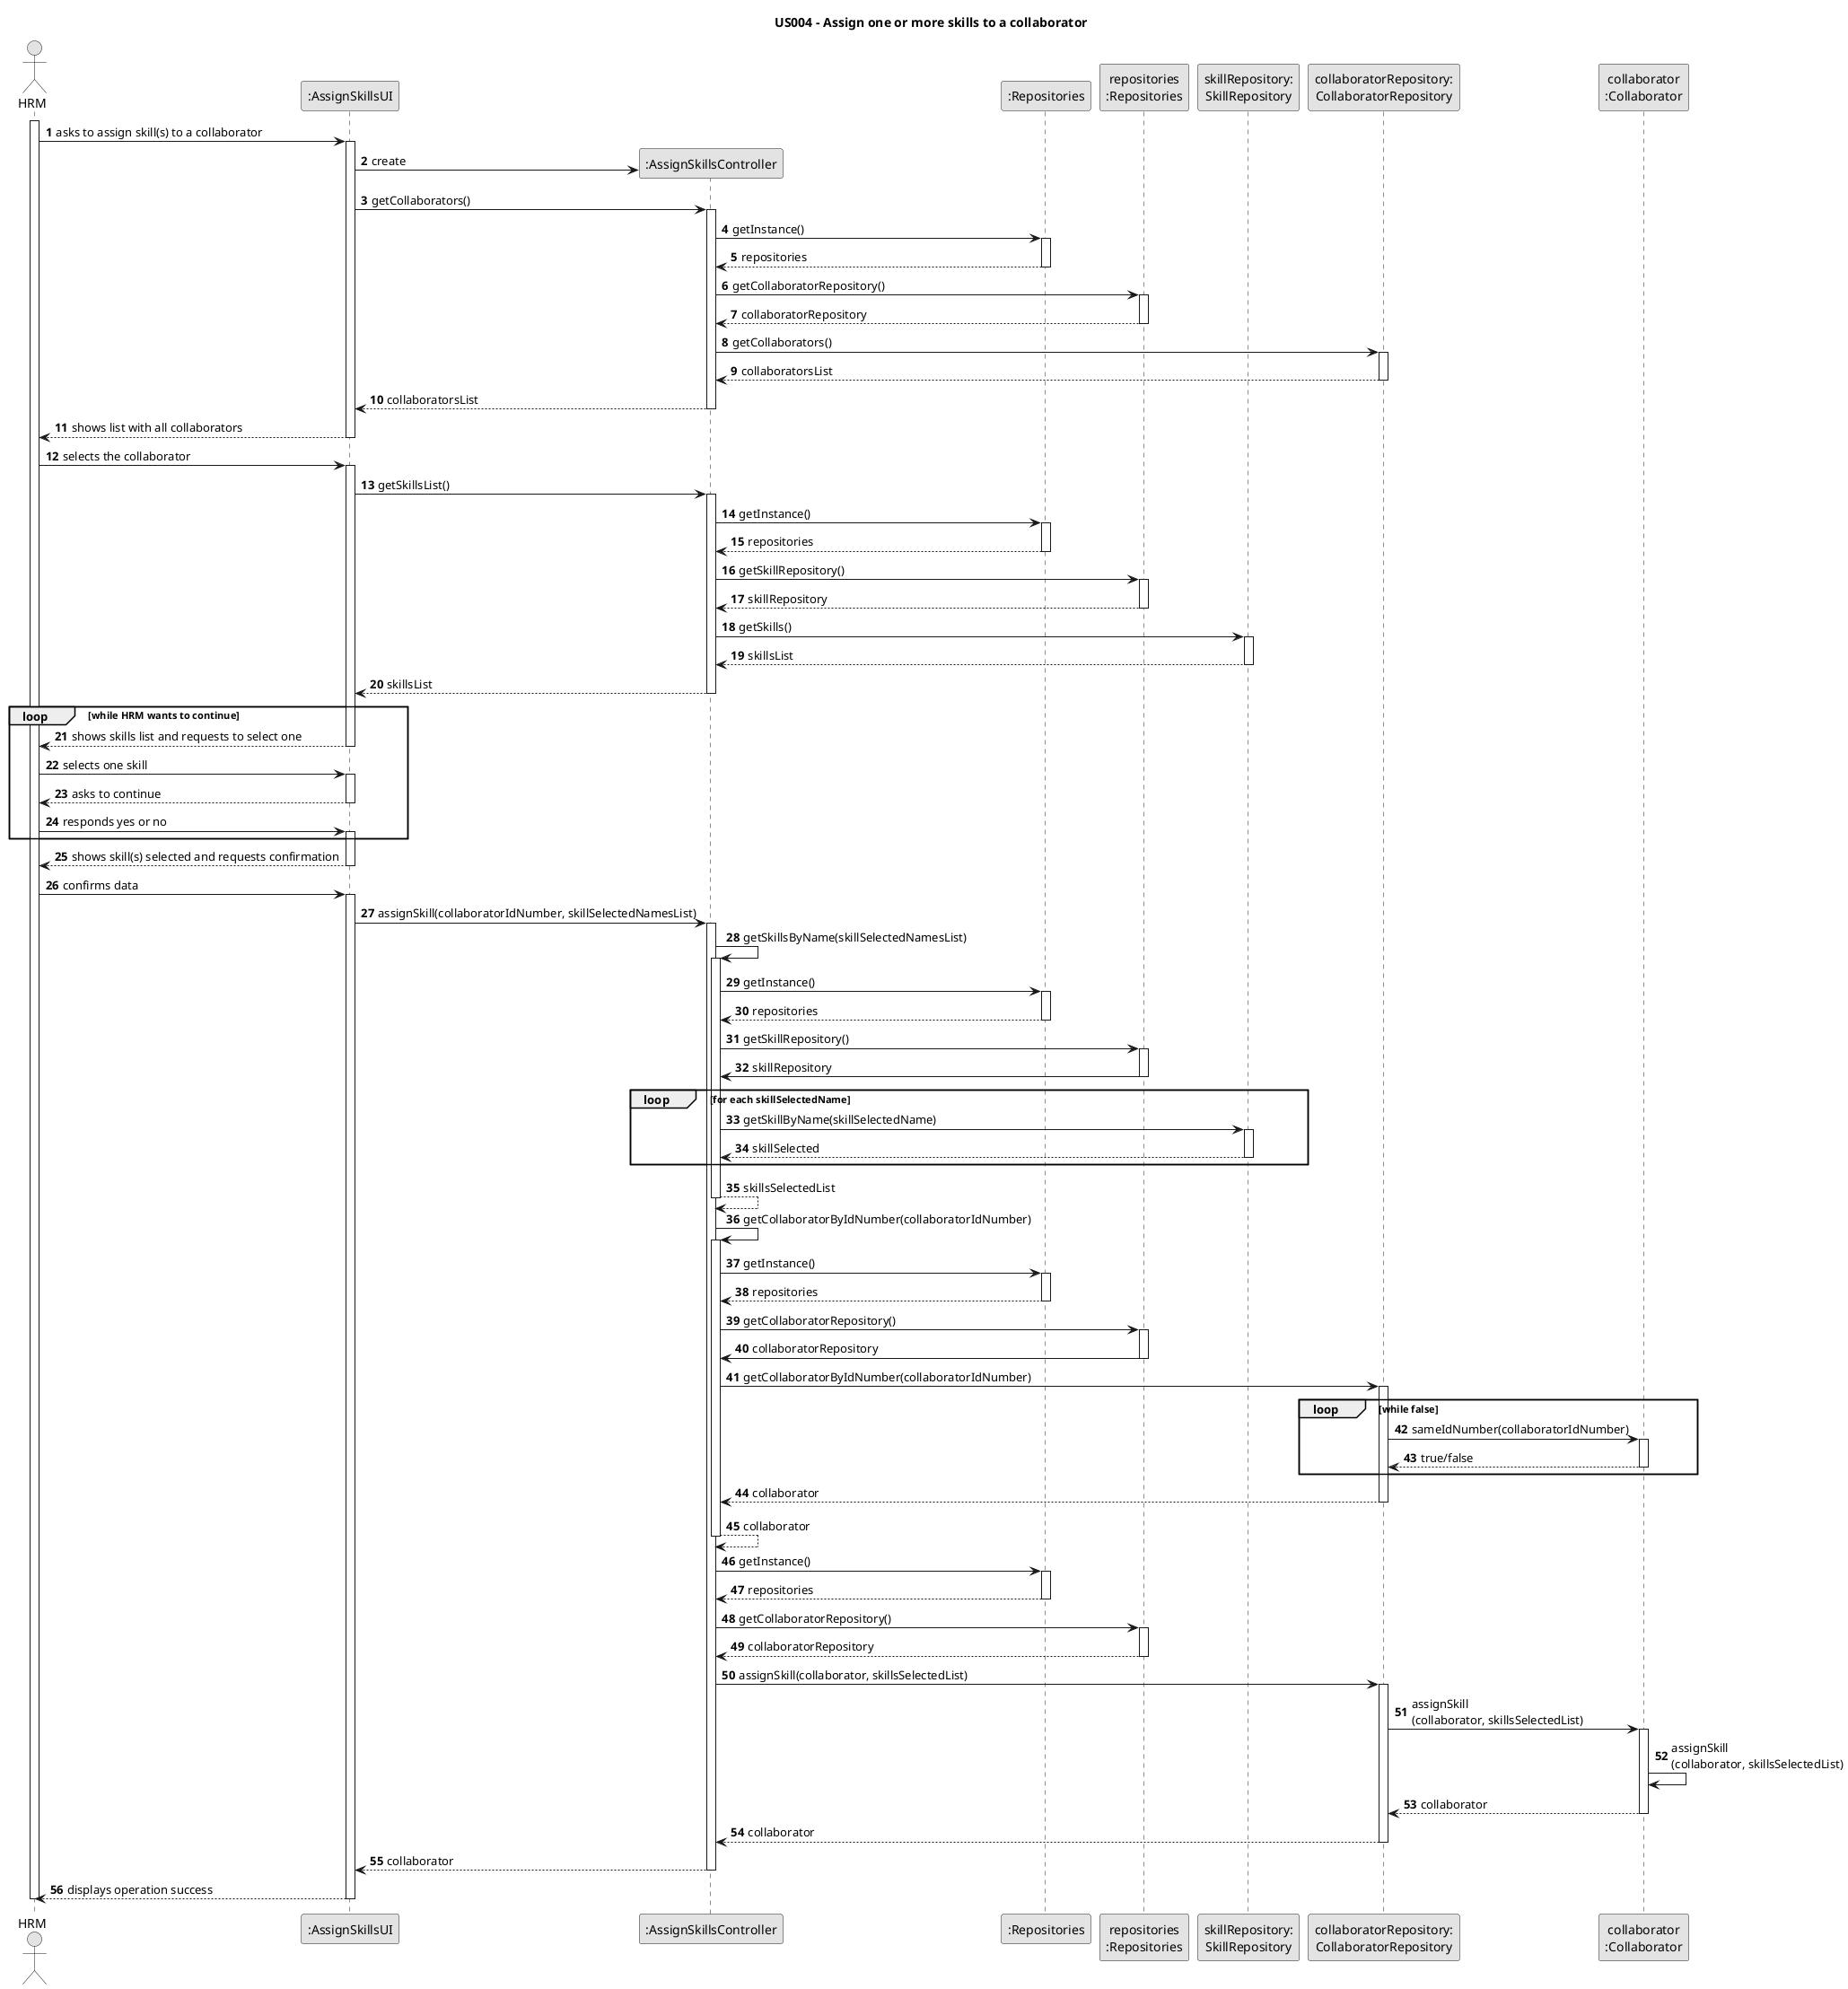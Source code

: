 @startuml
skinparam monochrome true
skinparam packageStyle rectangle
skinparam shadowing false

title US004 - Assign one or more skills to a collaborator

autonumber

actor "HRM" as Employee
participant ":AssignSkillsUI" as UI
participant ":AssignSkillsController" as CTRL
participant ":Repositories" as RepositorySingleton
participant "repositories\n:Repositories" as PLAT
participant "skillRepository:\nSkillRepository" as SkillRepository
participant "collaboratorRepository:\nCollaboratorRepository" as CollaboratorRepository
participant "collaborator\n:Collaborator" as Collaborator

activate Employee

    Employee -> UI : asks to assign skill(s) to a collaborator
    activate UI

    UI -> CTRL** : create

                UI -> CTRL : getCollaborators()
                activate CTRL

                    CTRL -> RepositorySingleton : getInstance()
                    activate RepositorySingleton

                        RepositorySingleton --> CTRL: repositories
                    deactivate RepositorySingleton

                    CTRL -> PLAT : getCollaboratorRepository()
                    activate PLAT

                        PLAT --> CTRL: collaboratorRepository
                    deactivate PLAT

                    CTRL -> CollaboratorRepository : getCollaborators()
                    activate CollaboratorRepository

                        CollaboratorRepository --> CTRL : collaboratorsList
                    deactivate CollaboratorRepository

                    CTRL --> UI : collaboratorsList
                deactivate CTRL

    UI --> Employee : shows list with all collaborators
    deactivate UI

    Employee -> UI : selects the collaborator
    activate UI

        UI -> CTRL : getSkillsList()
        activate CTRL

            CTRL -> RepositorySingleton : getInstance()
            activate RepositorySingleton

            RepositorySingleton --> CTRL: repositories
            deactivate RepositorySingleton

            CTRL -> PLAT : getSkillRepository()
            activate PLAT

            PLAT --> CTRL: skillRepository
            deactivate PLAT

            CTRL -> SkillRepository : getSkills()
            activate SkillRepository

            SkillRepository --> CTRL : skillsList
            deactivate SkillRepository

            CTRL --> UI : skillsList
        deactivate CTRL

    loop while HRM wants to continue
    UI --> Employee : shows skills list and requests to select one
    deactivate UI

    Employee -> UI : selects one skill
    activate UI

    UI --> Employee : asks to continue

    deactivate UI

    Employee -> UI : responds yes or no
    activate UI
    end

    UI --> Employee : shows skill(s) selected and requests confirmation

    deactivate UI

    Employee -> UI : confirms data
    activate UI

    UI -> CTRL : assignSkill(collaboratorIdNumber, skillSelectedNamesList)
    activate CTRL

    CTRL -> CTRL : getSkillsByName(skillSelectedNamesList)
                activate CTRL

                    CTRL -> RepositorySingleton : getInstance()
                    activate RepositorySingleton

                        RepositorySingleton --> CTRL: repositories
                    deactivate RepositorySingleton

                    CTRL -> PLAT : getSkillRepository()
                    activate PLAT

                        PLAT -> CTRL : skillRepository
                    deactivate PLAT
            loop for each skillSelectedName

                    CTRL -> SkillRepository : getSkillByName(skillSelectedName)
                    activate SkillRepository

                        SkillRepository --> CTRL : skillSelected
                    deactivate SkillRepository

            end loop

                        CTRL --> CTRL : skillsSelectedList
                deactivate CTRL

        CTRL -> CTRL : getCollaboratorByIdNumber(collaboratorIdNumber)
                    activate CTRL

                        CTRL -> RepositorySingleton : getInstance()
                        activate RepositorySingleton

                            RepositorySingleton --> CTRL: repositories
                        deactivate RepositorySingleton

                        CTRL -> PLAT : getCollaboratorRepository()
                        activate PLAT

                            PLAT -> CTRL : collaboratorRepository
                        deactivate PLAT

                        CTRL -> CollaboratorRepository : getCollaboratorByIdNumber(collaboratorIdNumber)
                        activate CollaboratorRepository

                        loop while false

                            CollaboratorRepository -> Collaborator : sameIdNumber(collaboratorIdNumber)
                            activate Collaborator

                                Collaborator --> CollaboratorRepository : true/false
                                deactivate Collaborator

                        end loop

                            CollaboratorRepository --> CTRL : collaborator
                        deactivate CollaboratorRepository
                            CTRL --> CTRL : collaborator
                    deactivate CTRL

                CTRL -> RepositorySingleton : getInstance()
                activate RepositorySingleton

                RepositorySingleton --> CTRL: repositories
                deactivate RepositorySingleton

                CTRL -> PLAT : getCollaboratorRepository()
                activate PLAT

                PLAT --> CTRL: collaboratorRepository
                deactivate PLAT

                CTRL -> CollaboratorRepository : assignSkill(collaborator, skillsSelectedList)
                activate CollaboratorRepository

                CollaboratorRepository -> Collaborator: assignSkill\n(collaborator, skillsSelectedList)
                activate Collaborator

                Collaborator -> Collaborator : assignSkill\n(collaborator, skillsSelectedList)
                Collaborator --> CollaboratorRepository : collaborator
                deactivate Collaborator

                CollaboratorRepository --> CTRL : collaborator
                deactivate CollaboratorRepository


                CTRL --> UI : collaborator

    deactivate CTRL

    UI --> Employee : displays operation success
    deactivate UI

deactivate Employee
@enduml